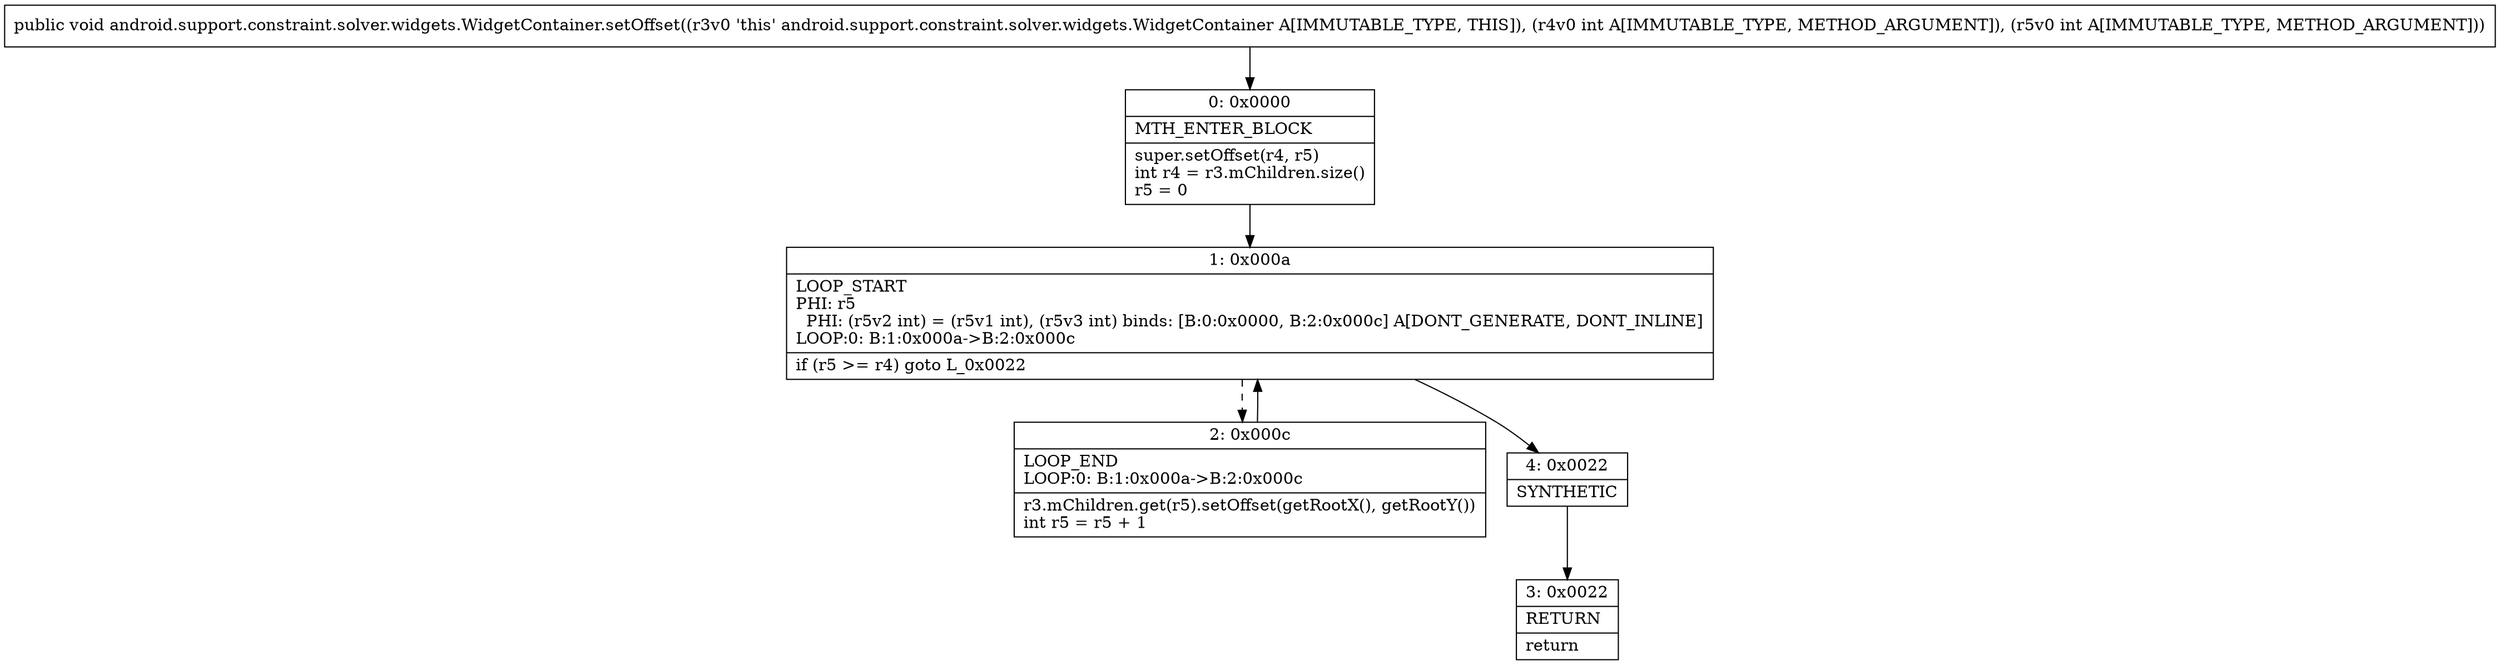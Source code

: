 digraph "CFG forandroid.support.constraint.solver.widgets.WidgetContainer.setOffset(II)V" {
Node_0 [shape=record,label="{0\:\ 0x0000|MTH_ENTER_BLOCK\l|super.setOffset(r4, r5)\lint r4 = r3.mChildren.size()\lr5 = 0\l}"];
Node_1 [shape=record,label="{1\:\ 0x000a|LOOP_START\lPHI: r5 \l  PHI: (r5v2 int) = (r5v1 int), (r5v3 int) binds: [B:0:0x0000, B:2:0x000c] A[DONT_GENERATE, DONT_INLINE]\lLOOP:0: B:1:0x000a\-\>B:2:0x000c\l|if (r5 \>= r4) goto L_0x0022\l}"];
Node_2 [shape=record,label="{2\:\ 0x000c|LOOP_END\lLOOP:0: B:1:0x000a\-\>B:2:0x000c\l|r3.mChildren.get(r5).setOffset(getRootX(), getRootY())\lint r5 = r5 + 1\l}"];
Node_3 [shape=record,label="{3\:\ 0x0022|RETURN\l|return\l}"];
Node_4 [shape=record,label="{4\:\ 0x0022|SYNTHETIC\l}"];
MethodNode[shape=record,label="{public void android.support.constraint.solver.widgets.WidgetContainer.setOffset((r3v0 'this' android.support.constraint.solver.widgets.WidgetContainer A[IMMUTABLE_TYPE, THIS]), (r4v0 int A[IMMUTABLE_TYPE, METHOD_ARGUMENT]), (r5v0 int A[IMMUTABLE_TYPE, METHOD_ARGUMENT])) }"];
MethodNode -> Node_0;
Node_0 -> Node_1;
Node_1 -> Node_2[style=dashed];
Node_1 -> Node_4;
Node_2 -> Node_1;
Node_4 -> Node_3;
}

